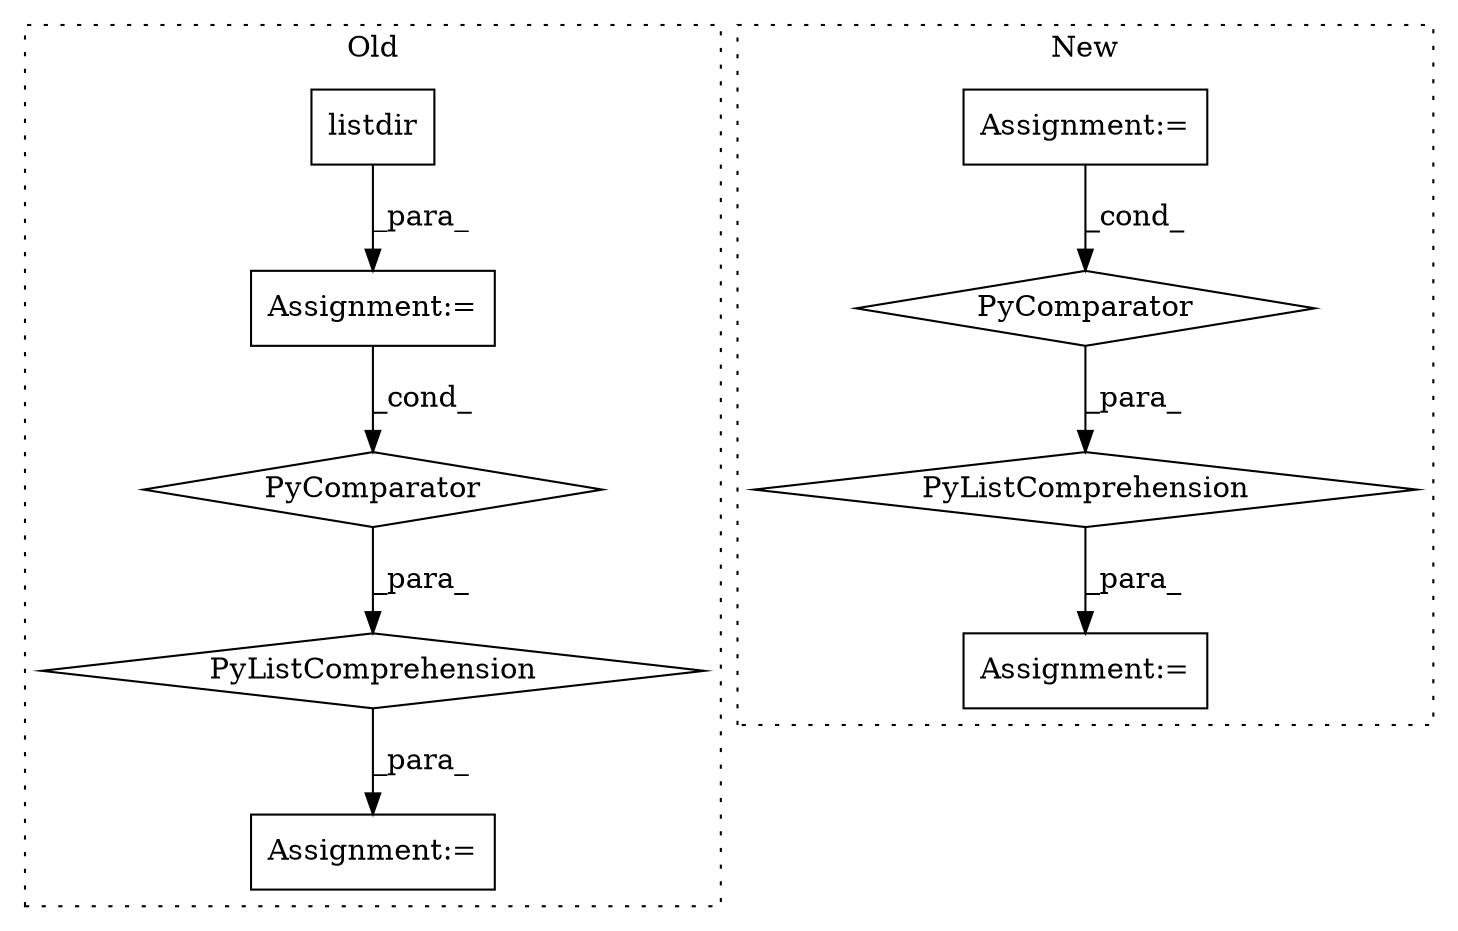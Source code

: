 digraph G {
subgraph cluster0 {
1 [label="listdir" a="32" s="6001,6016" l="8,1" shape="box"];
6 [label="Assignment:=" a="7" s="5984" l="113" shape="box"];
7 [label="PyComparator" a="113" s="5984" l="113" shape="diamond"];
8 [label="PyListComprehension" a="109" s="5896" l="209" shape="diamond"];
9 [label="Assignment:=" a="7" s="5877" l="1" shape="box"];
label = "Old";
style="dotted";
}
subgraph cluster1 {
2 [label="PyListComprehension" a="109" s="5266" l="109" shape="diamond"];
3 [label="Assignment:=" a="7" s="5345" l="22" shape="box"];
4 [label="PyComparator" a="113" s="5345" l="22" shape="diamond"];
5 [label="Assignment:=" a="7" s="5455" l="2" shape="box"];
label = "New";
style="dotted";
}
1 -> 6 [label="_para_"];
2 -> 5 [label="_para_"];
3 -> 4 [label="_cond_"];
4 -> 2 [label="_para_"];
6 -> 7 [label="_cond_"];
7 -> 8 [label="_para_"];
8 -> 9 [label="_para_"];
}